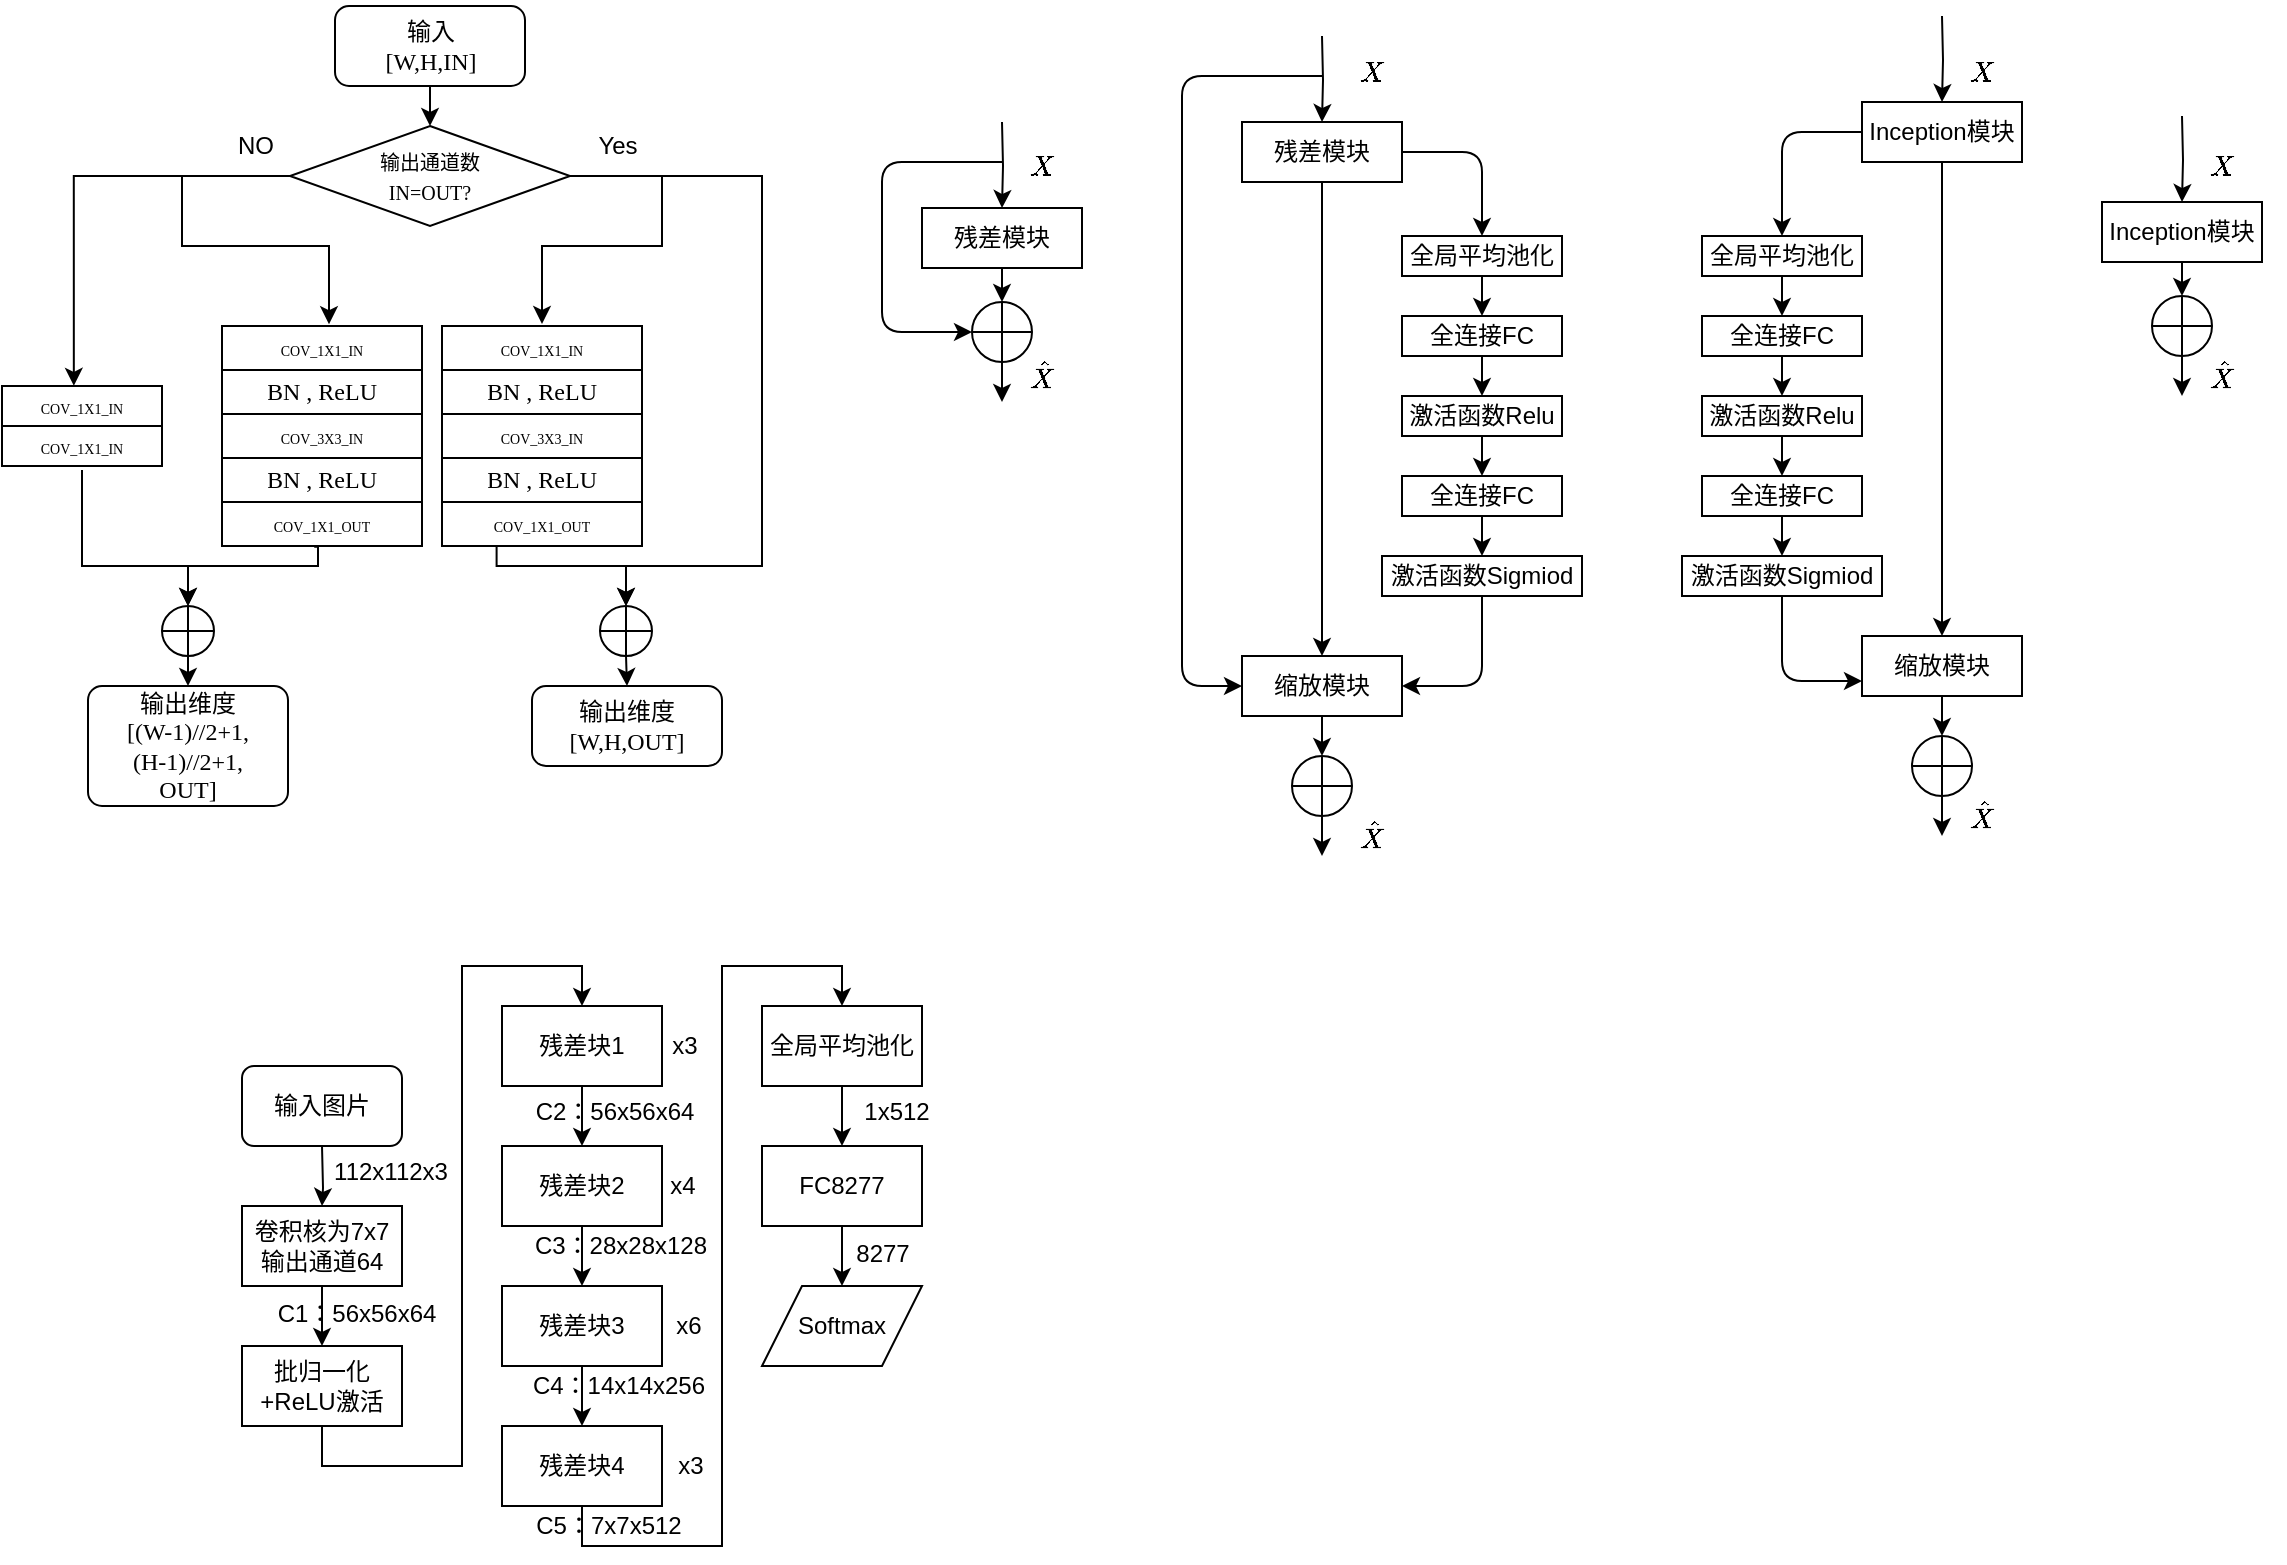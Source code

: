 <mxfile version="14.7.6" type="github">
  <diagram id="wYmVLpmAnNn81bupKIBR" name="第 1 页">
    <mxGraphModel dx="1202" dy="462" grid="1" gridSize="10" guides="1" tooltips="1" connect="1" arrows="1" fold="1" page="1" pageScale="1" pageWidth="850" pageHeight="1100" math="1" shadow="0">
      <root>
        <mxCell id="0" />
        <mxCell id="1" parent="0" />
        <mxCell id="jyxkSqsDHHUgolSDFSHO-33" style="edgeStyle=orthogonalEdgeStyle;rounded=0;orthogonalLoop=1;jettySize=auto;html=1;exitX=0.5;exitY=1;exitDx=0;exitDy=0;entryX=0.5;entryY=0;entryDx=0;entryDy=0;entryPerimeter=0;" parent="1" source="jyxkSqsDHHUgolSDFSHO-1" target="jyxkSqsDHHUgolSDFSHO-2" edge="1">
          <mxGeometry relative="1" as="geometry" />
        </mxCell>
        <mxCell id="jyxkSqsDHHUgolSDFSHO-1" value="&lt;font face=&quot;Times New Roman&quot;&gt;输入&lt;br&gt;[W,H,IN]&lt;/font&gt;" style="rounded=1;whiteSpace=wrap;html=1;absoluteArcSize=1;arcSize=14;strokeWidth=1;" parent="1" vertex="1">
          <mxGeometry x="306.5" y="180" width="95" height="40" as="geometry" />
        </mxCell>
        <mxCell id="jyxkSqsDHHUgolSDFSHO-34" style="edgeStyle=orthogonalEdgeStyle;rounded=0;orthogonalLoop=1;jettySize=auto;html=1;exitX=1;exitY=0.5;exitDx=0;exitDy=0;exitPerimeter=0;" parent="1" source="jyxkSqsDHHUgolSDFSHO-2" edge="1">
          <mxGeometry relative="1" as="geometry">
            <mxPoint x="410" y="339" as="targetPoint" />
            <Array as="points">
              <mxPoint x="470" y="265" />
              <mxPoint x="470" y="300" />
              <mxPoint x="410" y="300" />
            </Array>
          </mxGeometry>
        </mxCell>
        <mxCell id="jyxkSqsDHHUgolSDFSHO-35" style="edgeStyle=orthogonalEdgeStyle;rounded=0;orthogonalLoop=1;jettySize=auto;html=1;exitX=0;exitY=0.5;exitDx=0;exitDy=0;exitPerimeter=0;entryX=0.449;entryY=-0.004;entryDx=0;entryDy=0;entryPerimeter=0;" parent="1" source="jyxkSqsDHHUgolSDFSHO-2" target="jyxkSqsDHHUgolSDFSHO-26" edge="1">
          <mxGeometry relative="1" as="geometry" />
        </mxCell>
        <mxCell id="jyxkSqsDHHUgolSDFSHO-2" value="&lt;font style=&quot;font-size: 10px&quot; face=&quot;Times New Roman&quot;&gt;输出通道数&lt;br style=&quot;font-size: 10px&quot;&gt;IN=OUT?&lt;/font&gt;" style="strokeWidth=1;html=1;shape=mxgraph.flowchart.decision;whiteSpace=wrap;" parent="1" vertex="1">
          <mxGeometry x="284" y="240" width="140" height="50" as="geometry" />
        </mxCell>
        <mxCell id="jyxkSqsDHHUgolSDFSHO-3" value="" style="shape=table;html=1;whiteSpace=wrap;startSize=0;container=1;collapsible=0;childLayout=tableLayout;" parent="1" vertex="1">
          <mxGeometry x="250" y="340" width="100" height="110" as="geometry" />
        </mxCell>
        <mxCell id="jyxkSqsDHHUgolSDFSHO-4" value="" style="shape=partialRectangle;html=1;whiteSpace=wrap;collapsible=0;dropTarget=0;pointerEvents=0;fillColor=none;top=0;left=0;bottom=0;right=0;points=[[0,0.5],[1,0.5]];portConstraint=eastwest;" parent="jyxkSqsDHHUgolSDFSHO-3" vertex="1">
          <mxGeometry width="100" height="22" as="geometry" />
        </mxCell>
        <mxCell id="jyxkSqsDHHUgolSDFSHO-5" value="&lt;span style=&quot;font-family: &amp;#34;times new roman&amp;#34; ; font-size: 7px&quot;&gt;COV_1X1_IN&lt;/span&gt;" style="shape=partialRectangle;html=1;whiteSpace=wrap;connectable=0;overflow=hidden;fillColor=none;top=0;left=0;bottom=0;right=0;" parent="jyxkSqsDHHUgolSDFSHO-4" vertex="1">
          <mxGeometry width="100" height="22" as="geometry" />
        </mxCell>
        <mxCell id="jyxkSqsDHHUgolSDFSHO-6" value="" style="shape=partialRectangle;html=1;whiteSpace=wrap;collapsible=0;dropTarget=0;pointerEvents=0;fillColor=none;top=0;left=0;bottom=0;right=0;points=[[0,0.5],[1,0.5]];portConstraint=eastwest;" parent="jyxkSqsDHHUgolSDFSHO-3" vertex="1">
          <mxGeometry y="22" width="100" height="22" as="geometry" />
        </mxCell>
        <mxCell id="jyxkSqsDHHUgolSDFSHO-7" value="&lt;font face=&quot;Times New Roman&quot;&gt;BN , ReLU&lt;/font&gt;" style="shape=partialRectangle;html=1;whiteSpace=wrap;connectable=0;overflow=hidden;fillColor=none;top=0;left=0;bottom=0;right=0;" parent="jyxkSqsDHHUgolSDFSHO-6" vertex="1">
          <mxGeometry width="100" height="22" as="geometry" />
        </mxCell>
        <mxCell id="jyxkSqsDHHUgolSDFSHO-8" value="" style="shape=partialRectangle;html=1;whiteSpace=wrap;collapsible=0;dropTarget=0;pointerEvents=0;fillColor=none;top=0;left=0;bottom=0;right=0;points=[[0,0.5],[1,0.5]];portConstraint=eastwest;" parent="jyxkSqsDHHUgolSDFSHO-3" vertex="1">
          <mxGeometry y="44" width="100" height="22" as="geometry" />
        </mxCell>
        <mxCell id="jyxkSqsDHHUgolSDFSHO-9" value="&lt;span style=&quot;font-family: &amp;#34;times new roman&amp;#34; ; font-size: 7px&quot;&gt;COV_3X3_IN&lt;/span&gt;" style="shape=partialRectangle;html=1;whiteSpace=wrap;connectable=0;overflow=hidden;fillColor=none;top=0;left=0;bottom=0;right=0;" parent="jyxkSqsDHHUgolSDFSHO-8" vertex="1">
          <mxGeometry width="100" height="22" as="geometry" />
        </mxCell>
        <mxCell id="jyxkSqsDHHUgolSDFSHO-10" value="" style="shape=partialRectangle;html=1;whiteSpace=wrap;collapsible=0;dropTarget=0;pointerEvents=0;fillColor=none;top=0;left=0;bottom=0;right=0;points=[[0,0.5],[1,0.5]];portConstraint=eastwest;" parent="jyxkSqsDHHUgolSDFSHO-3" vertex="1">
          <mxGeometry y="66" width="100" height="22" as="geometry" />
        </mxCell>
        <mxCell id="jyxkSqsDHHUgolSDFSHO-11" value="&lt;span style=&quot;font-family: &amp;#34;times new roman&amp;#34;&quot;&gt;BN , ReLU&lt;/span&gt;" style="shape=partialRectangle;html=1;whiteSpace=wrap;connectable=0;overflow=hidden;fillColor=none;top=0;left=0;bottom=0;right=0;" parent="jyxkSqsDHHUgolSDFSHO-10" vertex="1">
          <mxGeometry width="100" height="22" as="geometry" />
        </mxCell>
        <mxCell id="jyxkSqsDHHUgolSDFSHO-12" value="" style="shape=partialRectangle;html=1;whiteSpace=wrap;collapsible=0;dropTarget=0;pointerEvents=0;fillColor=none;top=0;left=0;bottom=0;right=0;points=[[0,0.5],[1,0.5]];portConstraint=eastwest;" parent="jyxkSqsDHHUgolSDFSHO-3" vertex="1">
          <mxGeometry y="88" width="100" height="22" as="geometry" />
        </mxCell>
        <mxCell id="jyxkSqsDHHUgolSDFSHO-13" value="&lt;span style=&quot;font-family: &amp;#34;times new roman&amp;#34; ; font-size: 7px&quot;&gt;COV_1X1_OUT&lt;/span&gt;" style="shape=partialRectangle;html=1;whiteSpace=wrap;connectable=0;overflow=hidden;fillColor=none;top=0;left=0;bottom=0;right=0;" parent="jyxkSqsDHHUgolSDFSHO-12" vertex="1">
          <mxGeometry width="100" height="22" as="geometry" />
        </mxCell>
        <mxCell id="jyxkSqsDHHUgolSDFSHO-25" value="" style="shape=table;html=1;whiteSpace=wrap;startSize=0;container=1;collapsible=0;childLayout=tableLayout;" parent="1" vertex="1">
          <mxGeometry x="140" y="370" width="80" height="40" as="geometry" />
        </mxCell>
        <mxCell id="jyxkSqsDHHUgolSDFSHO-26" value="" style="shape=partialRectangle;html=1;whiteSpace=wrap;collapsible=0;dropTarget=0;pointerEvents=0;fillColor=none;top=0;left=0;bottom=0;right=0;points=[[0,0.5],[1,0.5]];portConstraint=eastwest;" parent="jyxkSqsDHHUgolSDFSHO-25" vertex="1">
          <mxGeometry width="80" height="20" as="geometry" />
        </mxCell>
        <mxCell id="jyxkSqsDHHUgolSDFSHO-27" value="&lt;span style=&quot;font-family: &amp;#34;times new roman&amp;#34; ; font-size: 7px&quot;&gt;COV_1X1_IN&lt;/span&gt;" style="shape=partialRectangle;html=1;whiteSpace=wrap;connectable=0;overflow=hidden;fillColor=none;top=0;left=0;bottom=0;right=0;" parent="jyxkSqsDHHUgolSDFSHO-26" vertex="1">
          <mxGeometry width="80" height="20" as="geometry" />
        </mxCell>
        <mxCell id="jyxkSqsDHHUgolSDFSHO-28" value="" style="shape=partialRectangle;html=1;whiteSpace=wrap;collapsible=0;dropTarget=0;pointerEvents=0;fillColor=none;top=0;left=0;bottom=0;right=0;points=[[0,0.5],[1,0.5]];portConstraint=eastwest;" parent="jyxkSqsDHHUgolSDFSHO-25" vertex="1">
          <mxGeometry y="20" width="80" height="20" as="geometry" />
        </mxCell>
        <mxCell id="jyxkSqsDHHUgolSDFSHO-29" value="&lt;span style=&quot;font-family: &amp;#34;times new roman&amp;#34; ; font-size: 7px&quot;&gt;COV_1X1_IN&lt;/span&gt;" style="shape=partialRectangle;html=1;whiteSpace=wrap;connectable=0;overflow=hidden;fillColor=none;top=0;left=0;bottom=0;right=0;" parent="jyxkSqsDHHUgolSDFSHO-28" vertex="1">
          <mxGeometry width="80" height="20" as="geometry" />
        </mxCell>
        <mxCell id="jyxkSqsDHHUgolSDFSHO-31" value="&lt;font face=&quot;Times New Roman&quot;&gt;输出维度&lt;br&gt;[(W-1)//2+1,&lt;br&gt;(H-1)//2+1,&lt;br&gt;OUT]&lt;/font&gt;" style="rounded=1;whiteSpace=wrap;html=1;absoluteArcSize=1;arcSize=14;strokeWidth=1;" parent="1" vertex="1">
          <mxGeometry x="183" y="520" width="100" height="60" as="geometry" />
        </mxCell>
        <mxCell id="jyxkSqsDHHUgolSDFSHO-32" value="&lt;font face=&quot;Times New Roman&quot;&gt;输出维度&lt;br&gt;[W,H,OUT]&lt;/font&gt;" style="rounded=1;whiteSpace=wrap;html=1;absoluteArcSize=1;arcSize=14;strokeWidth=1;" parent="1" vertex="1">
          <mxGeometry x="405" y="520" width="95" height="40" as="geometry" />
        </mxCell>
        <mxCell id="jyxkSqsDHHUgolSDFSHO-36" style="edgeStyle=orthogonalEdgeStyle;rounded=0;orthogonalLoop=1;jettySize=auto;html=1;entryX=0.535;entryY=-0.04;entryDx=0;entryDy=0;entryPerimeter=0;exitX=0;exitY=0.5;exitDx=0;exitDy=0;exitPerimeter=0;" parent="1" source="jyxkSqsDHHUgolSDFSHO-2" target="jyxkSqsDHHUgolSDFSHO-4" edge="1">
          <mxGeometry relative="1" as="geometry">
            <mxPoint x="175" y="310" as="sourcePoint" />
            <Array as="points">
              <mxPoint x="230" y="265" />
              <mxPoint x="230" y="300" />
              <mxPoint x="304" y="300" />
            </Array>
          </mxGeometry>
        </mxCell>
        <mxCell id="jyxkSqsDHHUgolSDFSHO-42" style="edgeStyle=orthogonalEdgeStyle;rounded=0;orthogonalLoop=1;jettySize=auto;html=1;exitX=0.5;exitY=1;exitDx=0;exitDy=0;exitPerimeter=0;entryX=0.5;entryY=0;entryDx=0;entryDy=0;" parent="1" source="jyxkSqsDHHUgolSDFSHO-39" target="jyxkSqsDHHUgolSDFSHO-32" edge="1">
          <mxGeometry relative="1" as="geometry" />
        </mxCell>
        <mxCell id="jyxkSqsDHHUgolSDFSHO-39" value="" style="verticalLabelPosition=bottom;verticalAlign=top;html=1;shape=mxgraph.flowchart.summing_function;" parent="1" vertex="1">
          <mxGeometry x="439" y="480" width="26" height="25" as="geometry" />
        </mxCell>
        <mxCell id="jyxkSqsDHHUgolSDFSHO-40" style="edgeStyle=orthogonalEdgeStyle;rounded=0;orthogonalLoop=1;jettySize=auto;html=1;entryX=0.5;entryY=0;entryDx=0;entryDy=0;entryPerimeter=0;exitX=1;exitY=0.5;exitDx=0;exitDy=0;exitPerimeter=0;" parent="1" target="jyxkSqsDHHUgolSDFSHO-39" edge="1">
          <mxGeometry relative="1" as="geometry">
            <mxPoint x="424" y="265" as="sourcePoint" />
            <mxPoint x="472" y="480" as="targetPoint" />
            <Array as="points">
              <mxPoint x="520" y="265" />
              <mxPoint x="520" y="460" />
              <mxPoint x="452" y="460" />
            </Array>
          </mxGeometry>
        </mxCell>
        <mxCell id="jyxkSqsDHHUgolSDFSHO-41" style="edgeStyle=orthogonalEdgeStyle;rounded=0;orthogonalLoop=1;jettySize=auto;html=1;exitX=0.405;exitY=1.08;exitDx=0;exitDy=0;exitPerimeter=0;entryX=0.5;entryY=0;entryDx=0;entryDy=0;entryPerimeter=0;" parent="1" target="jyxkSqsDHHUgolSDFSHO-39" edge="1">
          <mxGeometry relative="1" as="geometry">
            <mxPoint x="387.3" y="450" as="sourcePoint" />
            <Array as="points">
              <mxPoint x="387" y="460" />
              <mxPoint x="452" y="460" />
            </Array>
            <mxPoint x="470" y="478" as="targetPoint" />
          </mxGeometry>
        </mxCell>
        <mxCell id="jyxkSqsDHHUgolSDFSHO-45" style="edgeStyle=orthogonalEdgeStyle;rounded=0;orthogonalLoop=1;jettySize=auto;html=1;exitX=0.5;exitY=1;exitDx=0;exitDy=0;exitPerimeter=0;" parent="1" source="jyxkSqsDHHUgolSDFSHO-43" edge="1">
          <mxGeometry relative="1" as="geometry">
            <mxPoint x="233" y="520" as="targetPoint" />
          </mxGeometry>
        </mxCell>
        <mxCell id="jyxkSqsDHHUgolSDFSHO-43" value="" style="verticalLabelPosition=bottom;verticalAlign=top;html=1;shape=mxgraph.flowchart.summing_function;" parent="1" vertex="1">
          <mxGeometry x="220" y="480" width="26" height="25" as="geometry" />
        </mxCell>
        <mxCell id="jyxkSqsDHHUgolSDFSHO-46" style="edgeStyle=orthogonalEdgeStyle;rounded=0;orthogonalLoop=1;jettySize=auto;html=1;entryX=0.5;entryY=0;entryDx=0;entryDy=0;entryPerimeter=0;" parent="1" target="jyxkSqsDHHUgolSDFSHO-43" edge="1">
          <mxGeometry relative="1" as="geometry">
            <mxPoint x="180" y="412" as="sourcePoint" />
            <Array as="points">
              <mxPoint x="180" y="460" />
              <mxPoint x="233" y="460" />
            </Array>
          </mxGeometry>
        </mxCell>
        <mxCell id="jyxkSqsDHHUgolSDFSHO-47" style="edgeStyle=orthogonalEdgeStyle;rounded=0;orthogonalLoop=1;jettySize=auto;html=1;exitX=0.461;exitY=1.015;exitDx=0;exitDy=0;entryX=0.5;entryY=0;entryDx=0;entryDy=0;entryPerimeter=0;exitPerimeter=0;" parent="1" source="jyxkSqsDHHUgolSDFSHO-12" target="jyxkSqsDHHUgolSDFSHO-43" edge="1">
          <mxGeometry relative="1" as="geometry">
            <Array as="points">
              <mxPoint x="298" y="460" />
              <mxPoint x="233" y="460" />
            </Array>
          </mxGeometry>
        </mxCell>
        <mxCell id="jyxkSqsDHHUgolSDFSHO-48" value="NO" style="text;html=1;strokeColor=none;fillColor=none;align=center;verticalAlign=middle;whiteSpace=wrap;rounded=0;" parent="1" vertex="1">
          <mxGeometry x="247" y="240" width="40" height="20" as="geometry" />
        </mxCell>
        <mxCell id="jyxkSqsDHHUgolSDFSHO-49" value="Yes" style="text;html=1;strokeColor=none;fillColor=none;align=center;verticalAlign=middle;whiteSpace=wrap;rounded=0;" parent="1" vertex="1">
          <mxGeometry x="428" y="240" width="40" height="20" as="geometry" />
        </mxCell>
        <mxCell id="jyxkSqsDHHUgolSDFSHO-53" value="" style="shape=table;html=1;whiteSpace=wrap;startSize=0;container=1;collapsible=0;childLayout=tableLayout;align=left;" parent="1" vertex="1">
          <mxGeometry x="360" y="340" width="100" height="110" as="geometry" />
        </mxCell>
        <mxCell id="jyxkSqsDHHUgolSDFSHO-54" value="" style="shape=partialRectangle;html=1;whiteSpace=wrap;collapsible=0;dropTarget=0;pointerEvents=0;fillColor=none;top=0;left=0;bottom=0;right=0;points=[[0,0.5],[1,0.5]];portConstraint=eastwest;" parent="jyxkSqsDHHUgolSDFSHO-53" vertex="1">
          <mxGeometry width="100" height="22" as="geometry" />
        </mxCell>
        <mxCell id="jyxkSqsDHHUgolSDFSHO-55" value="&lt;span style=&quot;font-family: &amp;#34;times new roman&amp;#34; ; font-size: 7px&quot;&gt;COV_1X1_IN&lt;/span&gt;" style="shape=partialRectangle;html=1;whiteSpace=wrap;connectable=0;overflow=hidden;fillColor=none;top=0;left=0;bottom=0;right=0;" parent="jyxkSqsDHHUgolSDFSHO-54" vertex="1">
          <mxGeometry width="100" height="22" as="geometry" />
        </mxCell>
        <mxCell id="jyxkSqsDHHUgolSDFSHO-56" value="" style="shape=partialRectangle;html=1;whiteSpace=wrap;collapsible=0;dropTarget=0;pointerEvents=0;fillColor=none;top=0;left=0;bottom=0;right=0;points=[[0,0.5],[1,0.5]];portConstraint=eastwest;" parent="jyxkSqsDHHUgolSDFSHO-53" vertex="1">
          <mxGeometry y="22" width="100" height="22" as="geometry" />
        </mxCell>
        <mxCell id="jyxkSqsDHHUgolSDFSHO-57" value="&lt;font face=&quot;Times New Roman&quot;&gt;BN , ReLU&lt;/font&gt;" style="shape=partialRectangle;html=1;whiteSpace=wrap;connectable=0;overflow=hidden;fillColor=none;top=0;left=0;bottom=0;right=0;" parent="jyxkSqsDHHUgolSDFSHO-56" vertex="1">
          <mxGeometry width="100" height="22" as="geometry" />
        </mxCell>
        <mxCell id="jyxkSqsDHHUgolSDFSHO-58" value="" style="shape=partialRectangle;html=1;whiteSpace=wrap;collapsible=0;dropTarget=0;pointerEvents=0;fillColor=none;top=0;left=0;bottom=0;right=0;points=[[0,0.5],[1,0.5]];portConstraint=eastwest;" parent="jyxkSqsDHHUgolSDFSHO-53" vertex="1">
          <mxGeometry y="44" width="100" height="22" as="geometry" />
        </mxCell>
        <mxCell id="jyxkSqsDHHUgolSDFSHO-59" value="&lt;span style=&quot;font-family: &amp;#34;times new roman&amp;#34; ; font-size: 7px&quot;&gt;COV_3X3_IN&lt;/span&gt;" style="shape=partialRectangle;html=1;whiteSpace=wrap;connectable=0;overflow=hidden;fillColor=none;top=0;left=0;bottom=0;right=0;" parent="jyxkSqsDHHUgolSDFSHO-58" vertex="1">
          <mxGeometry width="100" height="22" as="geometry" />
        </mxCell>
        <mxCell id="jyxkSqsDHHUgolSDFSHO-60" value="" style="shape=partialRectangle;html=1;whiteSpace=wrap;collapsible=0;dropTarget=0;pointerEvents=0;fillColor=none;top=0;left=0;bottom=0;right=0;points=[[0,0.5],[1,0.5]];portConstraint=eastwest;" parent="jyxkSqsDHHUgolSDFSHO-53" vertex="1">
          <mxGeometry y="66" width="100" height="22" as="geometry" />
        </mxCell>
        <mxCell id="jyxkSqsDHHUgolSDFSHO-61" value="&lt;span&gt;&lt;font face=&quot;Times New Roman&quot;&gt;BN , ReLU&lt;/font&gt;&lt;/span&gt;" style="shape=partialRectangle;html=1;whiteSpace=wrap;connectable=0;overflow=hidden;fillColor=none;top=0;left=0;bottom=0;right=0;" parent="jyxkSqsDHHUgolSDFSHO-60" vertex="1">
          <mxGeometry width="100" height="22" as="geometry" />
        </mxCell>
        <mxCell id="jyxkSqsDHHUgolSDFSHO-62" value="" style="shape=partialRectangle;html=1;whiteSpace=wrap;collapsible=0;dropTarget=0;pointerEvents=0;fillColor=none;top=0;left=0;bottom=0;right=0;points=[[0,0.5],[1,0.5]];portConstraint=eastwest;" parent="jyxkSqsDHHUgolSDFSHO-53" vertex="1">
          <mxGeometry y="88" width="100" height="22" as="geometry" />
        </mxCell>
        <mxCell id="jyxkSqsDHHUgolSDFSHO-63" value="&lt;span style=&quot;font-family: &amp;#34;times new roman&amp;#34; ; font-size: 7px&quot;&gt;COV_1X1_OUT&lt;/span&gt;" style="shape=partialRectangle;html=1;whiteSpace=wrap;connectable=0;overflow=hidden;fillColor=none;top=0;left=0;bottom=0;right=0;" parent="jyxkSqsDHHUgolSDFSHO-62" vertex="1">
          <mxGeometry width="100" height="22" as="geometry" />
        </mxCell>
        <mxCell id="zS-raO7xiOEhJNq2BItC-1" style="edgeStyle=orthogonalEdgeStyle;rounded=0;orthogonalLoop=1;jettySize=auto;html=1;exitX=0.5;exitY=1;exitDx=0;exitDy=0;entryX=0.5;entryY=0;entryDx=0;entryDy=0;entryPerimeter=0;" parent="1" source="zS-raO7xiOEhJNq2BItC-3" target="zS-raO7xiOEhJNq2BItC-5" edge="1">
          <mxGeometry relative="1" as="geometry" />
        </mxCell>
        <mxCell id="zS-raO7xiOEhJNq2BItC-2" style="edgeStyle=orthogonalEdgeStyle;rounded=1;orthogonalLoop=1;jettySize=auto;html=1;exitX=0;exitY=0.5;exitDx=0;exitDy=0;exitPerimeter=0;startArrow=classic;startFill=1;endArrow=none;endFill=0;" parent="1" source="zS-raO7xiOEhJNq2BItC-5" edge="1">
          <mxGeometry relative="1" as="geometry">
            <mxPoint x="640" y="258" as="targetPoint" />
            <Array as="points">
              <mxPoint x="580" y="343" />
              <mxPoint x="580" y="258" />
            </Array>
          </mxGeometry>
        </mxCell>
        <mxCell id="zS-raO7xiOEhJNq2BItC-3" value="残差模块" style="rounded=0;whiteSpace=wrap;html=1;" parent="1" vertex="1">
          <mxGeometry x="600" y="281" width="80" height="30" as="geometry" />
        </mxCell>
        <mxCell id="zS-raO7xiOEhJNq2BItC-4" style="edgeStyle=orthogonalEdgeStyle;curved=1;rounded=0;orthogonalLoop=1;jettySize=auto;html=1;exitX=0.5;exitY=1;exitDx=0;exitDy=0;exitPerimeter=0;" parent="1" source="zS-raO7xiOEhJNq2BItC-5" edge="1">
          <mxGeometry relative="1" as="geometry">
            <mxPoint x="640" y="378" as="targetPoint" />
          </mxGeometry>
        </mxCell>
        <mxCell id="zS-raO7xiOEhJNq2BItC-5" value="" style="verticalLabelPosition=bottom;verticalAlign=top;html=1;shape=mxgraph.flowchart.summing_function;" parent="1" vertex="1">
          <mxGeometry x="625" y="328" width="30" height="30" as="geometry" />
        </mxCell>
        <mxCell id="zS-raO7xiOEhJNq2BItC-6" style="edgeStyle=orthogonalEdgeStyle;rounded=0;orthogonalLoop=1;jettySize=auto;html=1;" parent="1" target="zS-raO7xiOEhJNq2BItC-3" edge="1">
          <mxGeometry relative="1" as="geometry">
            <mxPoint x="640" y="238" as="sourcePoint" />
            <mxPoint x="650" y="348" as="targetPoint" />
          </mxGeometry>
        </mxCell>
        <mxCell id="zS-raO7xiOEhJNq2BItC-7" style="edgeStyle=orthogonalEdgeStyle;rounded=0;orthogonalLoop=1;jettySize=auto;html=1;exitX=0.5;exitY=1;exitDx=0;exitDy=0;entryX=0.5;entryY=0;entryDx=0;entryDy=0;entryPerimeter=0;" parent="1" source="zS-raO7xiOEhJNq2BItC-10" edge="1">
          <mxGeometry relative="1" as="geometry">
            <mxPoint x="800" y="505" as="targetPoint" />
          </mxGeometry>
        </mxCell>
        <mxCell id="zS-raO7xiOEhJNq2BItC-8" style="edgeStyle=orthogonalEdgeStyle;rounded=1;orthogonalLoop=1;jettySize=auto;html=1;exitX=0;exitY=0.5;exitDx=0;exitDy=0;startArrow=classic;startFill=1;endArrow=none;endFill=0;" parent="1" source="zS-raO7xiOEhJNq2BItC-23" edge="1">
          <mxGeometry relative="1" as="geometry">
            <mxPoint x="800" y="215" as="targetPoint" />
            <Array as="points">
              <mxPoint x="730" y="520" />
              <mxPoint x="730" y="215" />
            </Array>
            <mxPoint x="785" y="520" as="sourcePoint" />
          </mxGeometry>
        </mxCell>
        <mxCell id="zS-raO7xiOEhJNq2BItC-9" style="edgeStyle=orthogonalEdgeStyle;rounded=1;orthogonalLoop=1;jettySize=auto;html=1;exitX=1;exitY=0.5;exitDx=0;exitDy=0;entryX=0.5;entryY=0;entryDx=0;entryDy=0;startArrow=none;startFill=0;endArrow=classic;endFill=1;" parent="1" source="zS-raO7xiOEhJNq2BItC-10" target="zS-raO7xiOEhJNq2BItC-13" edge="1">
          <mxGeometry relative="1" as="geometry" />
        </mxCell>
        <mxCell id="zS-raO7xiOEhJNq2BItC-10" value="残差模块" style="rounded=0;whiteSpace=wrap;html=1;" parent="1" vertex="1">
          <mxGeometry x="760" y="238" width="80" height="30" as="geometry" />
        </mxCell>
        <mxCell id="zS-raO7xiOEhJNq2BItC-11" style="edgeStyle=orthogonalEdgeStyle;rounded=0;orthogonalLoop=1;jettySize=auto;html=1;" parent="1" target="zS-raO7xiOEhJNq2BItC-10" edge="1">
          <mxGeometry relative="1" as="geometry">
            <mxPoint x="800" y="195" as="sourcePoint" />
            <mxPoint x="810" y="305" as="targetPoint" />
          </mxGeometry>
        </mxCell>
        <mxCell id="zS-raO7xiOEhJNq2BItC-12" style="edgeStyle=orthogonalEdgeStyle;rounded=1;orthogonalLoop=1;jettySize=auto;html=1;exitX=0.5;exitY=1;exitDx=0;exitDy=0;entryX=0.5;entryY=0;entryDx=0;entryDy=0;startArrow=none;startFill=0;endArrow=classic;endFill=1;" parent="1" source="zS-raO7xiOEhJNq2BItC-13" target="zS-raO7xiOEhJNq2BItC-15" edge="1">
          <mxGeometry relative="1" as="geometry" />
        </mxCell>
        <mxCell id="zS-raO7xiOEhJNq2BItC-13" value="全局平均池化" style="rounded=0;whiteSpace=wrap;html=1;" parent="1" vertex="1">
          <mxGeometry x="840" y="295" width="80" height="20" as="geometry" />
        </mxCell>
        <mxCell id="zS-raO7xiOEhJNq2BItC-14" style="edgeStyle=orthogonalEdgeStyle;rounded=1;orthogonalLoop=1;jettySize=auto;html=1;exitX=0.5;exitY=1;exitDx=0;exitDy=0;entryX=0.5;entryY=0;entryDx=0;entryDy=0;startArrow=none;startFill=0;endArrow=classic;endFill=1;" parent="1" source="zS-raO7xiOEhJNq2BItC-15" target="zS-raO7xiOEhJNq2BItC-17" edge="1">
          <mxGeometry relative="1" as="geometry" />
        </mxCell>
        <mxCell id="zS-raO7xiOEhJNq2BItC-15" value="全连接FC&lt;span style=&quot;color: rgba(0 , 0 , 0 , 0) ; font-family: monospace ; font-size: 0px&quot;&gt;%3CmxGraphModel%3E%3Croot%3E%3CmxCell%20id%3D%220%22%2F%3E%3CmxCell%20id%3D%221%22%20parent%3D%220%22%2F%3E%3CmxCell%20id%3D%222%22%20value%3D%22%E5%85%A8%E5%B1%80%E5%B9%B3%E5%9D%87%E6%B1%A0%E5%8C%96%22%20style%3D%22rounded%3D0%3BwhiteSpace%3Dwrap%3Bhtml%3D1%3B%22%20vertex%3D%221%22%20parent%3D%221%22%3E%3CmxGeometry%20x%3D%22460%22%20y%3D%22300%22%20width%3D%2280%22%20height%3D%2220%22%20as%3D%22geometry%22%2F%3E%3C%2FmxCell%3E%3C%2Froot%3E%3C%2FmxGraphModel%3E&lt;/span&gt;" style="rounded=0;whiteSpace=wrap;html=1;" parent="1" vertex="1">
          <mxGeometry x="840" y="335" width="80" height="20" as="geometry" />
        </mxCell>
        <mxCell id="zS-raO7xiOEhJNq2BItC-16" style="edgeStyle=orthogonalEdgeStyle;rounded=1;orthogonalLoop=1;jettySize=auto;html=1;exitX=0.5;exitY=1;exitDx=0;exitDy=0;startArrow=none;startFill=0;endArrow=classic;endFill=1;" parent="1" source="zS-raO7xiOEhJNq2BItC-17" target="zS-raO7xiOEhJNq2BItC-19" edge="1">
          <mxGeometry relative="1" as="geometry" />
        </mxCell>
        <mxCell id="zS-raO7xiOEhJNq2BItC-17" value="激活函数Relu" style="rounded=0;whiteSpace=wrap;html=1;" parent="1" vertex="1">
          <mxGeometry x="840" y="375" width="80" height="20" as="geometry" />
        </mxCell>
        <mxCell id="zS-raO7xiOEhJNq2BItC-18" style="edgeStyle=orthogonalEdgeStyle;rounded=1;orthogonalLoop=1;jettySize=auto;html=1;exitX=0.5;exitY=1;exitDx=0;exitDy=0;entryX=0.5;entryY=0;entryDx=0;entryDy=0;startArrow=none;startFill=0;endArrow=classic;endFill=1;" parent="1" source="zS-raO7xiOEhJNq2BItC-19" target="zS-raO7xiOEhJNq2BItC-21" edge="1">
          <mxGeometry relative="1" as="geometry" />
        </mxCell>
        <mxCell id="zS-raO7xiOEhJNq2BItC-19" value="全连接FC" style="rounded=0;whiteSpace=wrap;html=1;" parent="1" vertex="1">
          <mxGeometry x="840" y="415" width="80" height="20" as="geometry" />
        </mxCell>
        <mxCell id="zS-raO7xiOEhJNq2BItC-20" style="edgeStyle=orthogonalEdgeStyle;rounded=1;orthogonalLoop=1;jettySize=auto;html=1;exitX=0.5;exitY=1;exitDx=0;exitDy=0;entryX=1;entryY=0.5;entryDx=0;entryDy=0;startArrow=none;startFill=0;endArrow=classic;endFill=1;" parent="1" source="zS-raO7xiOEhJNq2BItC-21" target="zS-raO7xiOEhJNq2BItC-23" edge="1">
          <mxGeometry relative="1" as="geometry" />
        </mxCell>
        <mxCell id="zS-raO7xiOEhJNq2BItC-21" value="激活函数Sigmiod" style="rounded=0;whiteSpace=wrap;html=1;" parent="1" vertex="1">
          <mxGeometry x="830" y="455" width="100" height="20" as="geometry" />
        </mxCell>
        <mxCell id="zS-raO7xiOEhJNq2BItC-22" style="edgeStyle=orthogonalEdgeStyle;rounded=1;orthogonalLoop=1;jettySize=auto;html=1;exitX=0.5;exitY=1;exitDx=0;exitDy=0;entryX=0.5;entryY=0;entryDx=0;entryDy=0;entryPerimeter=0;startArrow=none;startFill=0;endArrow=classic;endFill=1;" parent="1" source="zS-raO7xiOEhJNq2BItC-23" target="zS-raO7xiOEhJNq2BItC-25" edge="1">
          <mxGeometry relative="1" as="geometry" />
        </mxCell>
        <mxCell id="zS-raO7xiOEhJNq2BItC-23" value="缩放模块" style="rounded=0;whiteSpace=wrap;html=1;" parent="1" vertex="1">
          <mxGeometry x="760" y="505" width="80" height="30" as="geometry" />
        </mxCell>
        <mxCell id="zS-raO7xiOEhJNq2BItC-24" style="edgeStyle=orthogonalEdgeStyle;rounded=1;orthogonalLoop=1;jettySize=auto;html=1;exitX=0.5;exitY=1;exitDx=0;exitDy=0;exitPerimeter=0;startArrow=none;startFill=0;endArrow=classic;endFill=1;" parent="1" source="zS-raO7xiOEhJNq2BItC-25" edge="1">
          <mxGeometry relative="1" as="geometry">
            <mxPoint x="800" y="605" as="targetPoint" />
          </mxGeometry>
        </mxCell>
        <mxCell id="zS-raO7xiOEhJNq2BItC-25" value="" style="verticalLabelPosition=bottom;verticalAlign=top;html=1;shape=mxgraph.flowchart.summing_function;" parent="1" vertex="1">
          <mxGeometry x="785" y="555" width="30" height="30" as="geometry" />
        </mxCell>
        <mxCell id="zS-raO7xiOEhJNq2BItC-26" style="edgeStyle=orthogonalEdgeStyle;rounded=0;orthogonalLoop=1;jettySize=auto;html=1;exitX=0.5;exitY=1;exitDx=0;exitDy=0;entryX=0.5;entryY=0;entryDx=0;entryDy=0;entryPerimeter=0;" parent="1" source="zS-raO7xiOEhJNq2BItC-27" target="zS-raO7xiOEhJNq2BItC-29" edge="1">
          <mxGeometry relative="1" as="geometry" />
        </mxCell>
        <mxCell id="zS-raO7xiOEhJNq2BItC-27" value="Inception模块" style="rounded=0;whiteSpace=wrap;html=1;" parent="1" vertex="1">
          <mxGeometry x="1190" y="278" width="80" height="30" as="geometry" />
        </mxCell>
        <mxCell id="zS-raO7xiOEhJNq2BItC-28" style="edgeStyle=orthogonalEdgeStyle;curved=1;rounded=0;orthogonalLoop=1;jettySize=auto;html=1;exitX=0.5;exitY=1;exitDx=0;exitDy=0;exitPerimeter=0;" parent="1" source="zS-raO7xiOEhJNq2BItC-29" edge="1">
          <mxGeometry relative="1" as="geometry">
            <mxPoint x="1230" y="375" as="targetPoint" />
          </mxGeometry>
        </mxCell>
        <mxCell id="zS-raO7xiOEhJNq2BItC-29" value="" style="verticalLabelPosition=bottom;verticalAlign=top;html=1;shape=mxgraph.flowchart.summing_function;" parent="1" vertex="1">
          <mxGeometry x="1215" y="325" width="30" height="30" as="geometry" />
        </mxCell>
        <mxCell id="zS-raO7xiOEhJNq2BItC-30" style="edgeStyle=orthogonalEdgeStyle;rounded=0;orthogonalLoop=1;jettySize=auto;html=1;" parent="1" target="zS-raO7xiOEhJNq2BItC-27" edge="1">
          <mxGeometry relative="1" as="geometry">
            <mxPoint x="1230" y="235" as="sourcePoint" />
            <mxPoint x="1240" y="345" as="targetPoint" />
          </mxGeometry>
        </mxCell>
        <mxCell id="zS-raO7xiOEhJNq2BItC-31" style="edgeStyle=orthogonalEdgeStyle;rounded=0;orthogonalLoop=1;jettySize=auto;html=1;exitX=0.5;exitY=1;exitDx=0;exitDy=0;entryX=0.5;entryY=1;entryDx=0;entryDy=0;" parent="1" source="zS-raO7xiOEhJNq2BItC-32" edge="1">
          <mxGeometry x="1040" y="185" as="geometry">
            <mxPoint x="1110" y="495" as="targetPoint" />
          </mxGeometry>
        </mxCell>
        <mxCell id="zS-raO7xiOEhJNq2BItC-32" value="Inception模块" style="rounded=0;whiteSpace=wrap;html=1;direction=east;" parent="1" vertex="1">
          <mxGeometry x="1070" y="228" width="80" height="30" as="geometry" />
        </mxCell>
        <mxCell id="zS-raO7xiOEhJNq2BItC-33" style="edgeStyle=orthogonalEdgeStyle;rounded=0;orthogonalLoop=1;jettySize=auto;html=1;" parent="1" target="zS-raO7xiOEhJNq2BItC-32" edge="1">
          <mxGeometry x="1040" y="185" as="geometry">
            <mxPoint x="1110" y="185" as="sourcePoint" />
            <mxPoint x="1120" y="295" as="targetPoint" />
          </mxGeometry>
        </mxCell>
        <mxCell id="zS-raO7xiOEhJNq2BItC-34" value="全局平均池化" style="rounded=0;whiteSpace=wrap;html=1;direction=east;" parent="1" vertex="1">
          <mxGeometry x="990" y="295" width="80" height="20" as="geometry" />
        </mxCell>
        <mxCell id="zS-raO7xiOEhJNq2BItC-35" style="edgeStyle=orthogonalEdgeStyle;rounded=1;orthogonalLoop=1;jettySize=auto;html=1;exitX=0;exitY=0.5;exitDx=0;exitDy=0;entryX=0.5;entryY=0;entryDx=0;entryDy=0;startArrow=none;startFill=0;endArrow=classic;endFill=1;" parent="1" source="zS-raO7xiOEhJNq2BItC-32" target="zS-raO7xiOEhJNq2BItC-34" edge="1">
          <mxGeometry x="1040" y="185" as="geometry" />
        </mxCell>
        <mxCell id="zS-raO7xiOEhJNq2BItC-36" value="全连接FC&lt;span style=&quot;color: rgba(0 , 0 , 0 , 0) ; font-family: monospace ; font-size: 0px&quot;&gt;%3CmxGraphModel%3E%3Croot%3E%3CmxCell%20id%3D%220%22%2F%3E%3CmxCell%20id%3D%221%22%20parent%3D%220%22%2F%3E%3CmxCell%20id%3D%222%22%20value%3D%22%E5%85%A8%E5%B1%80%E5%B9%B3%E5%9D%87%E6%B1%A0%E5%8C%96%22%20style%3D%22rounded%3D0%3BwhiteSpace%3Dwrap%3Bhtml%3D1%3B%22%20vertex%3D%221%22%20parent%3D%221%22%3E%3CmxGeometry%20x%3D%22460%22%20y%3D%22300%22%20width%3D%2280%22%20height%3D%2220%22%20as%3D%22geometry%22%2F%3E%3C%2FmxCell%3E%3C%2Froot%3E%3C%2FmxGraphModel%3E&lt;/span&gt;" style="rounded=0;whiteSpace=wrap;html=1;direction=east;" parent="1" vertex="1">
          <mxGeometry x="990" y="335" width="80" height="20" as="geometry" />
        </mxCell>
        <mxCell id="zS-raO7xiOEhJNq2BItC-37" style="edgeStyle=orthogonalEdgeStyle;rounded=1;orthogonalLoop=1;jettySize=auto;html=1;exitX=0.5;exitY=1;exitDx=0;exitDy=0;entryX=0.5;entryY=0;entryDx=0;entryDy=0;startArrow=none;startFill=0;endArrow=classic;endFill=1;" parent="1" source="zS-raO7xiOEhJNq2BItC-34" target="zS-raO7xiOEhJNq2BItC-36" edge="1">
          <mxGeometry x="880" y="195" as="geometry" />
        </mxCell>
        <mxCell id="zS-raO7xiOEhJNq2BItC-38" value="激活函数Relu" style="rounded=0;whiteSpace=wrap;html=1;direction=east;" parent="1" vertex="1">
          <mxGeometry x="990" y="375" width="80" height="20" as="geometry" />
        </mxCell>
        <mxCell id="zS-raO7xiOEhJNq2BItC-39" style="edgeStyle=orthogonalEdgeStyle;rounded=1;orthogonalLoop=1;jettySize=auto;html=1;exitX=0.5;exitY=1;exitDx=0;exitDy=0;entryX=0.5;entryY=0;entryDx=0;entryDy=0;startArrow=none;startFill=0;endArrow=classic;endFill=1;" parent="1" source="zS-raO7xiOEhJNq2BItC-36" target="zS-raO7xiOEhJNq2BItC-38" edge="1">
          <mxGeometry x="880" y="195" as="geometry" />
        </mxCell>
        <mxCell id="zS-raO7xiOEhJNq2BItC-40" value="全连接FC" style="rounded=0;whiteSpace=wrap;html=1;direction=east;" parent="1" vertex="1">
          <mxGeometry x="990" y="415" width="80" height="20" as="geometry" />
        </mxCell>
        <mxCell id="zS-raO7xiOEhJNq2BItC-41" style="edgeStyle=orthogonalEdgeStyle;rounded=1;orthogonalLoop=1;jettySize=auto;html=1;startArrow=none;startFill=0;endArrow=classic;endFill=1;exitX=0.5;exitY=1;exitDx=0;exitDy=0;" parent="1" source="zS-raO7xiOEhJNq2BItC-38" target="zS-raO7xiOEhJNq2BItC-40" edge="1">
          <mxGeometry x="880" y="195" as="geometry" />
        </mxCell>
        <mxCell id="zS-raO7xiOEhJNq2BItC-42" value="激活函数Sigmiod" style="rounded=0;whiteSpace=wrap;html=1;direction=east;" parent="1" vertex="1">
          <mxGeometry x="980" y="455" width="100" height="20" as="geometry" />
        </mxCell>
        <mxCell id="zS-raO7xiOEhJNq2BItC-43" style="edgeStyle=orthogonalEdgeStyle;rounded=1;orthogonalLoop=1;jettySize=auto;html=1;exitX=0.5;exitY=1;exitDx=0;exitDy=0;entryX=0.5;entryY=0;entryDx=0;entryDy=0;startArrow=none;startFill=0;endArrow=classic;endFill=1;" parent="1" source="zS-raO7xiOEhJNq2BItC-40" target="zS-raO7xiOEhJNq2BItC-42" edge="1">
          <mxGeometry x="880" y="195" as="geometry" />
        </mxCell>
        <mxCell id="zS-raO7xiOEhJNq2BItC-44" value="缩放模块" style="rounded=0;whiteSpace=wrap;html=1;direction=east;" parent="1" vertex="1">
          <mxGeometry x="1070" y="495" width="80" height="30" as="geometry" />
        </mxCell>
        <mxCell id="zS-raO7xiOEhJNq2BItC-45" style="edgeStyle=orthogonalEdgeStyle;rounded=1;orthogonalLoop=1;jettySize=auto;html=1;exitX=0.5;exitY=1;exitDx=0;exitDy=0;entryX=0;entryY=0.75;entryDx=0;entryDy=0;startArrow=none;startFill=0;endArrow=classic;endFill=1;" parent="1" source="zS-raO7xiOEhJNq2BItC-42" target="zS-raO7xiOEhJNq2BItC-44" edge="1">
          <mxGeometry x="1040" y="185" as="geometry" />
        </mxCell>
        <mxCell id="zS-raO7xiOEhJNq2BItC-46" style="edgeStyle=orthogonalEdgeStyle;rounded=1;orthogonalLoop=1;jettySize=auto;html=1;exitX=0.5;exitY=1;exitDx=0;exitDy=0;exitPerimeter=0;startArrow=none;startFill=0;endArrow=classic;endFill=1;entryX=0.5;entryY=1;entryDx=0;entryDy=0;entryPerimeter=0;" parent="1" source="zS-raO7xiOEhJNq2BItC-47" edge="1">
          <mxGeometry x="1040" y="185" as="geometry">
            <mxPoint x="1110" y="595" as="targetPoint" />
          </mxGeometry>
        </mxCell>
        <mxCell id="zS-raO7xiOEhJNq2BItC-47" value="" style="verticalLabelPosition=bottom;verticalAlign=top;html=1;shape=mxgraph.flowchart.summing_function;direction=east;" parent="1" vertex="1">
          <mxGeometry x="1095" y="545" width="30" height="30" as="geometry" />
        </mxCell>
        <mxCell id="zS-raO7xiOEhJNq2BItC-48" style="edgeStyle=orthogonalEdgeStyle;rounded=1;orthogonalLoop=1;jettySize=auto;html=1;exitX=0.5;exitY=1;exitDx=0;exitDy=0;entryX=0.5;entryY=0;entryDx=0;entryDy=0;startArrow=none;startFill=0;endArrow=classic;endFill=1;entryPerimeter=0;" parent="1" source="zS-raO7xiOEhJNq2BItC-44" target="zS-raO7xiOEhJNq2BItC-47" edge="1">
          <mxGeometry x="1040" y="185" as="geometry" />
        </mxCell>
        <mxCell id="zS-raO7xiOEhJNq2BItC-49" value="$$X$$" style="text;html=1;strokeColor=none;fillColor=none;align=center;verticalAlign=middle;whiteSpace=wrap;rounded=0;" parent="1" vertex="1">
          <mxGeometry x="1230" y="250" width="40" height="20" as="geometry" />
        </mxCell>
        <mxCell id="zS-raO7xiOEhJNq2BItC-50" value="$$\hat{X}$$" style="text;html=1;strokeColor=none;fillColor=none;align=center;verticalAlign=middle;whiteSpace=wrap;rounded=0;" parent="1" vertex="1">
          <mxGeometry x="1230" y="355" width="40" height="20" as="geometry" />
        </mxCell>
        <mxCell id="zS-raO7xiOEhJNq2BItC-51" value="$$X$$" style="text;html=1;strokeColor=none;fillColor=none;align=center;verticalAlign=middle;whiteSpace=wrap;rounded=0;" parent="1" vertex="1">
          <mxGeometry x="640" y="250" width="40" height="20" as="geometry" />
        </mxCell>
        <mxCell id="zS-raO7xiOEhJNq2BItC-52" value="$$\hat{X}$$" style="text;html=1;strokeColor=none;fillColor=none;align=center;verticalAlign=middle;whiteSpace=wrap;rounded=0;" parent="1" vertex="1">
          <mxGeometry x="640" y="355" width="40" height="20" as="geometry" />
        </mxCell>
        <mxCell id="zS-raO7xiOEhJNq2BItC-53" value="$$X$$" style="text;html=1;strokeColor=none;fillColor=none;align=center;verticalAlign=middle;whiteSpace=wrap;rounded=0;" parent="1" vertex="1">
          <mxGeometry x="805" y="203" width="40" height="20" as="geometry" />
        </mxCell>
        <mxCell id="zS-raO7xiOEhJNq2BItC-54" value="$$\hat{X}$$" style="text;html=1;strokeColor=none;fillColor=none;align=center;verticalAlign=middle;whiteSpace=wrap;rounded=0;" parent="1" vertex="1">
          <mxGeometry x="805" y="585" width="40" height="20" as="geometry" />
        </mxCell>
        <mxCell id="zS-raO7xiOEhJNq2BItC-55" value="$$X$$" style="text;html=1;strokeColor=none;fillColor=none;align=center;verticalAlign=middle;whiteSpace=wrap;rounded=0;" parent="1" vertex="1">
          <mxGeometry x="1110" y="203" width="40" height="20" as="geometry" />
        </mxCell>
        <mxCell id="zS-raO7xiOEhJNq2BItC-56" value="$$\hat{X}$$" style="text;html=1;strokeColor=none;fillColor=none;align=center;verticalAlign=middle;whiteSpace=wrap;rounded=0;" parent="1" vertex="1">
          <mxGeometry x="1110" y="575" width="40" height="20" as="geometry" />
        </mxCell>
        <mxCell id="sOHhuMF2nHZqTq8LH8fv-11" style="edgeStyle=orthogonalEdgeStyle;rounded=0;orthogonalLoop=1;jettySize=auto;html=1;" parent="1" target="sOHhuMF2nHZqTq8LH8fv-2" edge="1">
          <mxGeometry relative="1" as="geometry">
            <mxPoint x="300" y="750" as="sourcePoint" />
          </mxGeometry>
        </mxCell>
        <mxCell id="sOHhuMF2nHZqTq8LH8fv-12" style="edgeStyle=orthogonalEdgeStyle;rounded=0;orthogonalLoop=1;jettySize=auto;html=1;exitX=0.5;exitY=1;exitDx=0;exitDy=0;entryX=0.5;entryY=0;entryDx=0;entryDy=0;" parent="1" source="sOHhuMF2nHZqTq8LH8fv-2" target="sOHhuMF2nHZqTq8LH8fv-3" edge="1">
          <mxGeometry relative="1" as="geometry" />
        </mxCell>
        <mxCell id="sOHhuMF2nHZqTq8LH8fv-2" value="卷积核为7x7输出通道64" style="rounded=0;whiteSpace=wrap;html=1;" parent="1" vertex="1">
          <mxGeometry x="260" y="780" width="80" height="40" as="geometry" />
        </mxCell>
        <mxCell id="sOHhuMF2nHZqTq8LH8fv-13" style="edgeStyle=orthogonalEdgeStyle;rounded=0;orthogonalLoop=1;jettySize=auto;html=1;exitX=0.5;exitY=1;exitDx=0;exitDy=0;entryX=0.5;entryY=0;entryDx=0;entryDy=0;" parent="1" source="sOHhuMF2nHZqTq8LH8fv-3" target="sOHhuMF2nHZqTq8LH8fv-4" edge="1">
          <mxGeometry relative="1" as="geometry">
            <Array as="points">
              <mxPoint x="300" y="910" />
              <mxPoint x="370" y="910" />
              <mxPoint x="370" y="660" />
              <mxPoint x="430" y="660" />
            </Array>
          </mxGeometry>
        </mxCell>
        <mxCell id="sOHhuMF2nHZqTq8LH8fv-3" value="批归一化+ReLU激活" style="rounded=0;whiteSpace=wrap;html=1;" parent="1" vertex="1">
          <mxGeometry x="260" y="850" width="80" height="40" as="geometry" />
        </mxCell>
        <mxCell id="sOHhuMF2nHZqTq8LH8fv-14" style="edgeStyle=orthogonalEdgeStyle;rounded=0;orthogonalLoop=1;jettySize=auto;html=1;exitX=0.5;exitY=1;exitDx=0;exitDy=0;entryX=0.5;entryY=0;entryDx=0;entryDy=0;" parent="1" source="sOHhuMF2nHZqTq8LH8fv-4" target="sOHhuMF2nHZqTq8LH8fv-5" edge="1">
          <mxGeometry relative="1" as="geometry" />
        </mxCell>
        <mxCell id="sOHhuMF2nHZqTq8LH8fv-4" value="残差块1" style="rounded=0;whiteSpace=wrap;html=1;" parent="1" vertex="1">
          <mxGeometry x="390" y="680" width="80" height="40" as="geometry" />
        </mxCell>
        <mxCell id="sOHhuMF2nHZqTq8LH8fv-15" style="edgeStyle=orthogonalEdgeStyle;rounded=0;orthogonalLoop=1;jettySize=auto;html=1;exitX=0.5;exitY=1;exitDx=0;exitDy=0;entryX=0.5;entryY=0;entryDx=0;entryDy=0;" parent="1" source="sOHhuMF2nHZqTq8LH8fv-5" target="sOHhuMF2nHZqTq8LH8fv-6" edge="1">
          <mxGeometry relative="1" as="geometry" />
        </mxCell>
        <mxCell id="sOHhuMF2nHZqTq8LH8fv-5" value="残差块2" style="rounded=0;whiteSpace=wrap;html=1;" parent="1" vertex="1">
          <mxGeometry x="390" y="750" width="80" height="40" as="geometry" />
        </mxCell>
        <mxCell id="sOHhuMF2nHZqTq8LH8fv-16" style="edgeStyle=orthogonalEdgeStyle;rounded=0;orthogonalLoop=1;jettySize=auto;html=1;exitX=0.5;exitY=1;exitDx=0;exitDy=0;entryX=0.5;entryY=0;entryDx=0;entryDy=0;" parent="1" source="sOHhuMF2nHZqTq8LH8fv-6" target="sOHhuMF2nHZqTq8LH8fv-7" edge="1">
          <mxGeometry relative="1" as="geometry" />
        </mxCell>
        <mxCell id="sOHhuMF2nHZqTq8LH8fv-6" value="残差块3" style="rounded=0;whiteSpace=wrap;html=1;" parent="1" vertex="1">
          <mxGeometry x="390" y="820" width="80" height="40" as="geometry" />
        </mxCell>
        <mxCell id="sOHhuMF2nHZqTq8LH8fv-17" style="edgeStyle=orthogonalEdgeStyle;rounded=0;orthogonalLoop=1;jettySize=auto;html=1;exitX=0.5;exitY=1;exitDx=0;exitDy=0;entryX=0.5;entryY=0;entryDx=0;entryDy=0;" parent="1" source="sOHhuMF2nHZqTq8LH8fv-7" target="sOHhuMF2nHZqTq8LH8fv-8" edge="1">
          <mxGeometry relative="1" as="geometry">
            <Array as="points">
              <mxPoint x="430" y="950" />
              <mxPoint x="500" y="950" />
              <mxPoint x="500" y="660" />
              <mxPoint x="560" y="660" />
            </Array>
          </mxGeometry>
        </mxCell>
        <mxCell id="sOHhuMF2nHZqTq8LH8fv-7" value="残差块4" style="rounded=0;whiteSpace=wrap;html=1;" parent="1" vertex="1">
          <mxGeometry x="390" y="890" width="80" height="40" as="geometry" />
        </mxCell>
        <mxCell id="sOHhuMF2nHZqTq8LH8fv-18" style="edgeStyle=orthogonalEdgeStyle;rounded=0;orthogonalLoop=1;jettySize=auto;html=1;exitX=0.5;exitY=1;exitDx=0;exitDy=0;entryX=0.5;entryY=0;entryDx=0;entryDy=0;" parent="1" source="sOHhuMF2nHZqTq8LH8fv-8" target="sOHhuMF2nHZqTq8LH8fv-9" edge="1">
          <mxGeometry relative="1" as="geometry" />
        </mxCell>
        <mxCell id="sOHhuMF2nHZqTq8LH8fv-8" value="全局平均池化" style="rounded=0;whiteSpace=wrap;html=1;" parent="1" vertex="1">
          <mxGeometry x="520" y="680" width="80" height="40" as="geometry" />
        </mxCell>
        <mxCell id="sOHhuMF2nHZqTq8LH8fv-19" style="edgeStyle=orthogonalEdgeStyle;rounded=0;orthogonalLoop=1;jettySize=auto;html=1;exitX=0.5;exitY=1;exitDx=0;exitDy=0;entryX=0.5;entryY=0;entryDx=0;entryDy=0;" parent="1" source="sOHhuMF2nHZqTq8LH8fv-9" edge="1">
          <mxGeometry relative="1" as="geometry">
            <mxPoint x="560" y="820" as="targetPoint" />
          </mxGeometry>
        </mxCell>
        <mxCell id="sOHhuMF2nHZqTq8LH8fv-9" value="FC8277" style="rounded=0;whiteSpace=wrap;html=1;" parent="1" vertex="1">
          <mxGeometry x="520" y="750" width="80" height="40" as="geometry" />
        </mxCell>
        <mxCell id="sOHhuMF2nHZqTq8LH8fv-20" value="112x112x3" style="text;html=1;align=center;verticalAlign=middle;resizable=0;points=[];autosize=1;strokeColor=none;" parent="1" vertex="1">
          <mxGeometry x="299" y="753" width="70" height="20" as="geometry" />
        </mxCell>
        <mxCell id="sOHhuMF2nHZqTq8LH8fv-21" value="C1：56x56x64" style="text;html=1;align=center;verticalAlign=middle;resizable=0;points=[];autosize=1;strokeColor=none;" parent="1" vertex="1">
          <mxGeometry x="272" y="824" width="90" height="20" as="geometry" />
        </mxCell>
        <mxCell id="sOHhuMF2nHZqTq8LH8fv-22" value="C2：56x56x64" style="text;html=1;align=center;verticalAlign=middle;resizable=0;points=[];autosize=1;strokeColor=none;" parent="1" vertex="1">
          <mxGeometry x="401" y="723" width="90" height="20" as="geometry" />
        </mxCell>
        <mxCell id="sOHhuMF2nHZqTq8LH8fv-23" value="C3：28x28x128" style="text;html=1;align=center;verticalAlign=middle;resizable=0;points=[];autosize=1;strokeColor=none;" parent="1" vertex="1">
          <mxGeometry x="399" y="790" width="100" height="20" as="geometry" />
        </mxCell>
        <mxCell id="sOHhuMF2nHZqTq8LH8fv-24" value="C4：14x14x256" style="text;html=1;align=center;verticalAlign=middle;resizable=0;points=[];autosize=1;strokeColor=none;" parent="1" vertex="1">
          <mxGeometry x="398" y="860" width="100" height="20" as="geometry" />
        </mxCell>
        <mxCell id="sOHhuMF2nHZqTq8LH8fv-25" value="C5：7x7x512" style="text;html=1;align=center;verticalAlign=middle;resizable=0;points=[];autosize=1;strokeColor=none;" parent="1" vertex="1">
          <mxGeometry x="398" y="930" width="90" height="20" as="geometry" />
        </mxCell>
        <mxCell id="sOHhuMF2nHZqTq8LH8fv-26" value="1x512" style="text;html=1;align=center;verticalAlign=middle;resizable=0;points=[];autosize=1;strokeColor=none;" parent="1" vertex="1">
          <mxGeometry x="562" y="723" width="50" height="20" as="geometry" />
        </mxCell>
        <mxCell id="sOHhuMF2nHZqTq8LH8fv-27" value="8277" style="text;html=1;align=center;verticalAlign=middle;resizable=0;points=[];autosize=1;strokeColor=none;" parent="1" vertex="1">
          <mxGeometry x="560" y="794" width="40" height="20" as="geometry" />
        </mxCell>
        <mxCell id="sOHhuMF2nHZqTq8LH8fv-28" value="x3" style="text;html=1;align=center;verticalAlign=middle;resizable=0;points=[];autosize=1;strokeColor=none;" parent="1" vertex="1">
          <mxGeometry x="466" y="690" width="30" height="20" as="geometry" />
        </mxCell>
        <mxCell id="sOHhuMF2nHZqTq8LH8fv-29" value="x4" style="text;html=1;align=center;verticalAlign=middle;resizable=0;points=[];autosize=1;strokeColor=none;" parent="1" vertex="1">
          <mxGeometry x="465" y="760" width="30" height="20" as="geometry" />
        </mxCell>
        <mxCell id="sOHhuMF2nHZqTq8LH8fv-30" value="x6" style="text;html=1;align=center;verticalAlign=middle;resizable=0;points=[];autosize=1;strokeColor=none;" parent="1" vertex="1">
          <mxGeometry x="468" y="830" width="30" height="20" as="geometry" />
        </mxCell>
        <mxCell id="sOHhuMF2nHZqTq8LH8fv-31" value="x3" style="text;html=1;align=center;verticalAlign=middle;resizable=0;points=[];autosize=1;strokeColor=none;" parent="1" vertex="1">
          <mxGeometry x="469" y="900" width="30" height="20" as="geometry" />
        </mxCell>
        <mxCell id="sOHhuMF2nHZqTq8LH8fv-32" value="输入图片" style="rounded=1;whiteSpace=wrap;html=1;" parent="1" vertex="1">
          <mxGeometry x="260" y="710" width="80" height="40" as="geometry" />
        </mxCell>
        <mxCell id="sOHhuMF2nHZqTq8LH8fv-33" value="Softmax" style="shape=parallelogram;perimeter=parallelogramPerimeter;whiteSpace=wrap;html=1;fixedSize=1;" parent="1" vertex="1">
          <mxGeometry x="520" y="820" width="80" height="40" as="geometry" />
        </mxCell>
      </root>
    </mxGraphModel>
  </diagram>
</mxfile>
